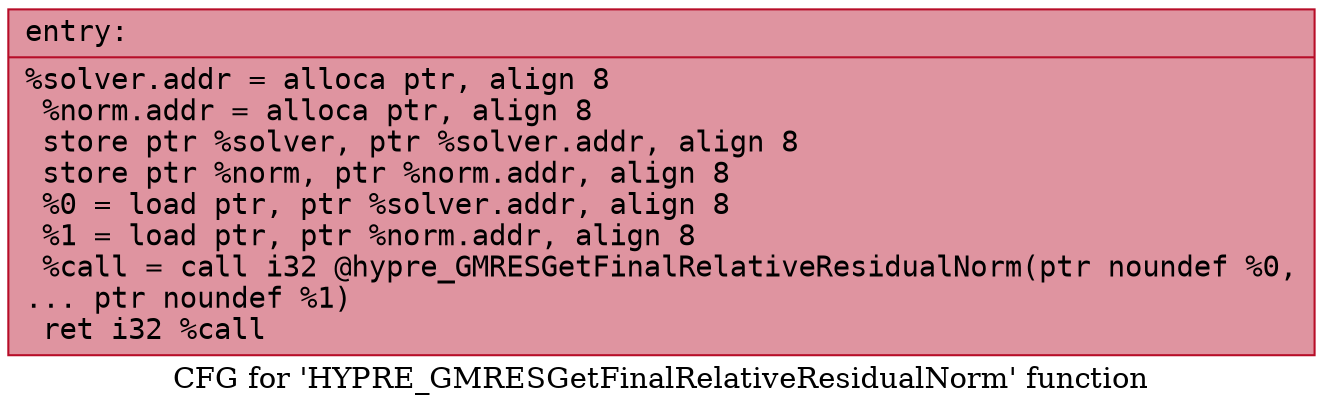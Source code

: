 digraph "CFG for 'HYPRE_GMRESGetFinalRelativeResidualNorm' function" {
	label="CFG for 'HYPRE_GMRESGetFinalRelativeResidualNorm' function";

	Node0x561d3dbf91d0 [shape=record,color="#b70d28ff", style=filled, fillcolor="#b70d2870" fontname="Courier",label="{entry:\l|  %solver.addr = alloca ptr, align 8\l  %norm.addr = alloca ptr, align 8\l  store ptr %solver, ptr %solver.addr, align 8\l  store ptr %norm, ptr %norm.addr, align 8\l  %0 = load ptr, ptr %solver.addr, align 8\l  %1 = load ptr, ptr %norm.addr, align 8\l  %call = call i32 @hypre_GMRESGetFinalRelativeResidualNorm(ptr noundef %0,\l... ptr noundef %1)\l  ret i32 %call\l}"];
}
